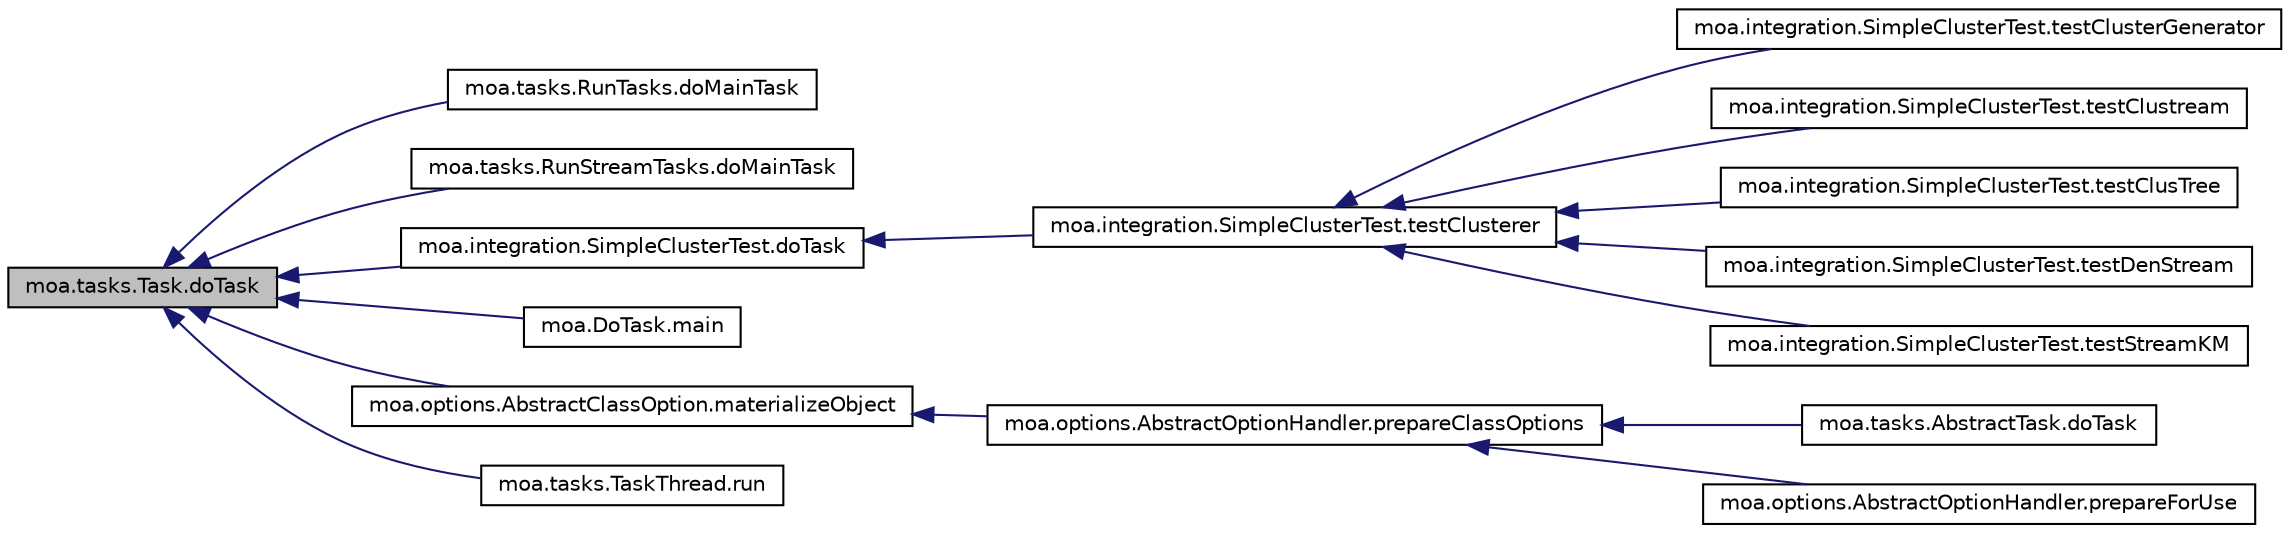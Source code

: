 digraph G
{
  edge [fontname="Helvetica",fontsize="10",labelfontname="Helvetica",labelfontsize="10"];
  node [fontname="Helvetica",fontsize="10",shape=record];
  rankdir=LR;
  Node1 [label="moa.tasks.Task.doTask",height=0.2,width=0.4,color="black", fillcolor="grey75", style="filled" fontcolor="black"];
  Node1 -> Node2 [dir=back,color="midnightblue",fontsize="10",style="solid",fontname="Helvetica"];
  Node2 [label="moa.tasks.RunTasks.doMainTask",height=0.2,width=0.4,color="black", fillcolor="white", style="filled",URL="$classmoa_1_1tasks_1_1RunTasks.html#a839fe2f917d84aa7b873a5eb69075cc6",tooltip="This method performs this task."];
  Node1 -> Node3 [dir=back,color="midnightblue",fontsize="10",style="solid",fontname="Helvetica"];
  Node3 [label="moa.tasks.RunStreamTasks.doMainTask",height=0.2,width=0.4,color="black", fillcolor="white", style="filled",URL="$classmoa_1_1tasks_1_1RunStreamTasks.html#adb25510ef77f62cc169be32270462ae6",tooltip="This method performs this task."];
  Node1 -> Node4 [dir=back,color="midnightblue",fontsize="10",style="solid",fontname="Helvetica"];
  Node4 [label="moa.integration.SimpleClusterTest.doTask",height=0.2,width=0.4,color="black", fillcolor="white", style="filled",URL="$classmoa_1_1integration_1_1SimpleClusterTest.html#addbcc3745770d73ed3067e0ab6d6f2bb"];
  Node4 -> Node5 [dir=back,color="midnightblue",fontsize="10",style="solid",fontname="Helvetica"];
  Node5 [label="moa.integration.SimpleClusterTest.testClusterer",height=0.2,width=0.4,color="black", fillcolor="white", style="filled",URL="$classmoa_1_1integration_1_1SimpleClusterTest.html#a4cfd1949cf3092f2daaa04fbe59209fd"];
  Node5 -> Node6 [dir=back,color="midnightblue",fontsize="10",style="solid",fontname="Helvetica"];
  Node6 [label="moa.integration.SimpleClusterTest.testClusterGenerator",height=0.2,width=0.4,color="black", fillcolor="white", style="filled",URL="$classmoa_1_1integration_1_1SimpleClusterTest.html#a74b76bc069fdc00db361c8e9ed66cbc6"];
  Node5 -> Node7 [dir=back,color="midnightblue",fontsize="10",style="solid",fontname="Helvetica"];
  Node7 [label="moa.integration.SimpleClusterTest.testClustream",height=0.2,width=0.4,color="black", fillcolor="white", style="filled",URL="$classmoa_1_1integration_1_1SimpleClusterTest.html#a9362ac4d3ed6fcbf102b98170e3a6e9f"];
  Node5 -> Node8 [dir=back,color="midnightblue",fontsize="10",style="solid",fontname="Helvetica"];
  Node8 [label="moa.integration.SimpleClusterTest.testClusTree",height=0.2,width=0.4,color="black", fillcolor="white", style="filled",URL="$classmoa_1_1integration_1_1SimpleClusterTest.html#ae77c526e412a1d4b60b4cefe85514106"];
  Node5 -> Node9 [dir=back,color="midnightblue",fontsize="10",style="solid",fontname="Helvetica"];
  Node9 [label="moa.integration.SimpleClusterTest.testDenStream",height=0.2,width=0.4,color="black", fillcolor="white", style="filled",URL="$classmoa_1_1integration_1_1SimpleClusterTest.html#ae13d8a05e74413ab2f8c3d4c98745390"];
  Node5 -> Node10 [dir=back,color="midnightblue",fontsize="10",style="solid",fontname="Helvetica"];
  Node10 [label="moa.integration.SimpleClusterTest.testStreamKM",height=0.2,width=0.4,color="black", fillcolor="white", style="filled",URL="$classmoa_1_1integration_1_1SimpleClusterTest.html#a4b9beb6c7fac88886e12beb00d6fe264"];
  Node1 -> Node11 [dir=back,color="midnightblue",fontsize="10",style="solid",fontname="Helvetica"];
  Node11 [label="moa.DoTask.main",height=0.2,width=0.4,color="black", fillcolor="white", style="filled",URL="$classmoa_1_1DoTask.html#acfe040873d7588684dc94554e14ecd7d",tooltip="Main method for running tasks from the command line."];
  Node1 -> Node12 [dir=back,color="midnightblue",fontsize="10",style="solid",fontname="Helvetica"];
  Node12 [label="moa.options.AbstractClassOption.materializeObject",height=0.2,width=0.4,color="black", fillcolor="white", style="filled",URL="$classmoa_1_1options_1_1AbstractClassOption.html#a5012d83ae507c780b50522ff7253c94f",tooltip="Gets a materialized object of this option."];
  Node12 -> Node13 [dir=back,color="midnightblue",fontsize="10",style="solid",fontname="Helvetica"];
  Node13 [label="moa.options.AbstractOptionHandler.prepareClassOptions",height=0.2,width=0.4,color="black", fillcolor="white", style="filled",URL="$classmoa_1_1options_1_1AbstractOptionHandler.html#aeef2b0d69dd104c0f94f5402acee9dfa",tooltip="Prepares the options of this class."];
  Node13 -> Node14 [dir=back,color="midnightblue",fontsize="10",style="solid",fontname="Helvetica"];
  Node14 [label="moa.tasks.AbstractTask.doTask",height=0.2,width=0.4,color="black", fillcolor="white", style="filled",URL="$classmoa_1_1tasks_1_1AbstractTask.html#aaffeb304f0009dcd5e3c1f0df3b3b533",tooltip="This method performs this task."];
  Node13 -> Node15 [dir=back,color="midnightblue",fontsize="10",style="solid",fontname="Helvetica"];
  Node15 [label="moa.options.AbstractOptionHandler.prepareForUse",height=0.2,width=0.4,color="black", fillcolor="white", style="filled",URL="$classmoa_1_1options_1_1AbstractOptionHandler.html#ad29bc9f3a12d78324a56c80dac4784ae",tooltip="This method prepares this object for use."];
  Node1 -> Node16 [dir=back,color="midnightblue",fontsize="10",style="solid",fontname="Helvetica"];
  Node16 [label="moa.tasks.TaskThread.run",height=0.2,width=0.4,color="black", fillcolor="white", style="filled",URL="$classmoa_1_1tasks_1_1TaskThread.html#a23e998b9708a263b606ba72f1f23d2a0"];
}
